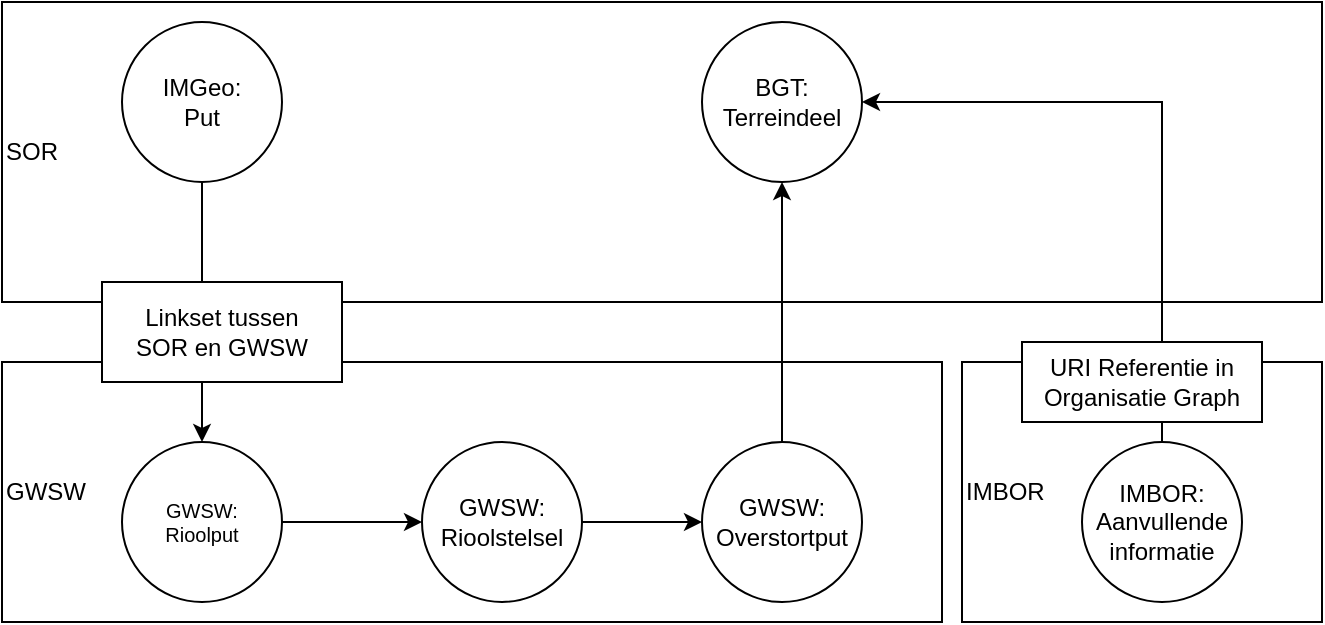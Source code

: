 <mxfile version="13.3.3" type="github">
  <diagram id="rLRhBH3V_J7ePno-J1ZV" name="Page-1">
    <mxGraphModel dx="1422" dy="762" grid="1" gridSize="10" guides="1" tooltips="1" connect="1" arrows="1" fold="1" page="1" pageScale="1" pageWidth="827" pageHeight="1169" math="0" shadow="0">
      <root>
        <mxCell id="0" />
        <mxCell id="1" parent="0" />
        <mxCell id="dHr3vNGrXW-2QTDGSqE3-15" value="IMBOR" style="rounded=0;whiteSpace=wrap;html=1;fontSize=12;align=left;" vertex="1" parent="1">
          <mxGeometry x="530" y="290" width="180" height="130" as="geometry" />
        </mxCell>
        <mxCell id="dHr3vNGrXW-2QTDGSqE3-14" value="GWSW" style="rounded=0;whiteSpace=wrap;html=1;fontSize=12;align=left;" vertex="1" parent="1">
          <mxGeometry x="50" y="290" width="470" height="130" as="geometry" />
        </mxCell>
        <mxCell id="dHr3vNGrXW-2QTDGSqE3-13" value="SOR" style="rounded=0;whiteSpace=wrap;html=1;fontSize=12;align=left;" vertex="1" parent="1">
          <mxGeometry x="50" y="110" width="660" height="150" as="geometry" />
        </mxCell>
        <mxCell id="dHr3vNGrXW-2QTDGSqE3-3" value="" style="edgeStyle=orthogonalEdgeStyle;rounded=0;orthogonalLoop=1;jettySize=auto;html=1;" edge="1" parent="1" source="dHr3vNGrXW-2QTDGSqE3-1" target="dHr3vNGrXW-2QTDGSqE3-2">
          <mxGeometry relative="1" as="geometry" />
        </mxCell>
        <mxCell id="dHr3vNGrXW-2QTDGSqE3-1" value="IMGeo:&lt;br&gt;Put" style="ellipse;whiteSpace=wrap;html=1;aspect=fixed;fontSize=12;" vertex="1" parent="1">
          <mxGeometry x="110" y="120" width="80" height="80" as="geometry" />
        </mxCell>
        <mxCell id="dHr3vNGrXW-2QTDGSqE3-5" value="" style="edgeStyle=orthogonalEdgeStyle;rounded=0;orthogonalLoop=1;jettySize=auto;html=1;fontSize=10;" edge="1" parent="1" source="dHr3vNGrXW-2QTDGSqE3-2" target="dHr3vNGrXW-2QTDGSqE3-4">
          <mxGeometry relative="1" as="geometry" />
        </mxCell>
        <mxCell id="dHr3vNGrXW-2QTDGSqE3-2" value="GWSW:&lt;br style=&quot;font-size: 12px&quot;&gt;Rioolput" style="ellipse;whiteSpace=wrap;html=1;aspect=fixed;fontSize=10;" vertex="1" parent="1">
          <mxGeometry x="110" y="330" width="80" height="80" as="geometry" />
        </mxCell>
        <mxCell id="dHr3vNGrXW-2QTDGSqE3-7" value="" style="edgeStyle=orthogonalEdgeStyle;rounded=0;orthogonalLoop=1;jettySize=auto;html=1;fontSize=10;" edge="1" parent="1" source="dHr3vNGrXW-2QTDGSqE3-4" target="dHr3vNGrXW-2QTDGSqE3-6">
          <mxGeometry relative="1" as="geometry" />
        </mxCell>
        <mxCell id="dHr3vNGrXW-2QTDGSqE3-4" value="GWSW:&lt;br style=&quot;font-size: 12px;&quot;&gt;Rioolstelsel" style="ellipse;whiteSpace=wrap;html=1;aspect=fixed;fontSize=12;" vertex="1" parent="1">
          <mxGeometry x="260" y="330" width="80" height="80" as="geometry" />
        </mxCell>
        <mxCell id="dHr3vNGrXW-2QTDGSqE3-9" value="" style="edgeStyle=orthogonalEdgeStyle;rounded=0;orthogonalLoop=1;jettySize=auto;html=1;fontSize=12;" edge="1" parent="1" source="dHr3vNGrXW-2QTDGSqE3-6" target="dHr3vNGrXW-2QTDGSqE3-8">
          <mxGeometry relative="1" as="geometry" />
        </mxCell>
        <mxCell id="dHr3vNGrXW-2QTDGSqE3-6" value="GWSW:&lt;br style=&quot;font-size: 12px;&quot;&gt;Overstortput" style="ellipse;whiteSpace=wrap;html=1;aspect=fixed;fontSize=12;" vertex="1" parent="1">
          <mxGeometry x="400" y="330" width="80" height="80" as="geometry" />
        </mxCell>
        <mxCell id="dHr3vNGrXW-2QTDGSqE3-11" value="" style="edgeStyle=orthogonalEdgeStyle;rounded=0;orthogonalLoop=1;jettySize=auto;html=1;fontSize=12;startArrow=classic;startFill=1;endArrow=none;endFill=0;" edge="1" parent="1" source="dHr3vNGrXW-2QTDGSqE3-8" target="dHr3vNGrXW-2QTDGSqE3-10">
          <mxGeometry relative="1" as="geometry" />
        </mxCell>
        <mxCell id="dHr3vNGrXW-2QTDGSqE3-8" value="BGT:&lt;br&gt;Terreindeel" style="ellipse;whiteSpace=wrap;html=1;aspect=fixed;fontSize=12;" vertex="1" parent="1">
          <mxGeometry x="400" y="120" width="80" height="80" as="geometry" />
        </mxCell>
        <mxCell id="dHr3vNGrXW-2QTDGSqE3-10" value="IMBOR:&lt;br&gt;Aanvullende&lt;br&gt;informatie" style="ellipse;whiteSpace=wrap;html=1;aspect=fixed;fontSize=12;" vertex="1" parent="1">
          <mxGeometry x="590" y="330" width="80" height="80" as="geometry" />
        </mxCell>
        <mxCell id="dHr3vNGrXW-2QTDGSqE3-12" value="Linkset tussen &lt;br&gt;SOR en GWSW" style="rounded=0;whiteSpace=wrap;html=1;fontSize=12;" vertex="1" parent="1">
          <mxGeometry x="100" y="250" width="120" height="50" as="geometry" />
        </mxCell>
        <mxCell id="dHr3vNGrXW-2QTDGSqE3-17" value="URI Referentie in Organisatie Graph" style="rounded=0;whiteSpace=wrap;html=1;fontSize=12;" vertex="1" parent="1">
          <mxGeometry x="560" y="280" width="120" height="40" as="geometry" />
        </mxCell>
      </root>
    </mxGraphModel>
  </diagram>
</mxfile>

